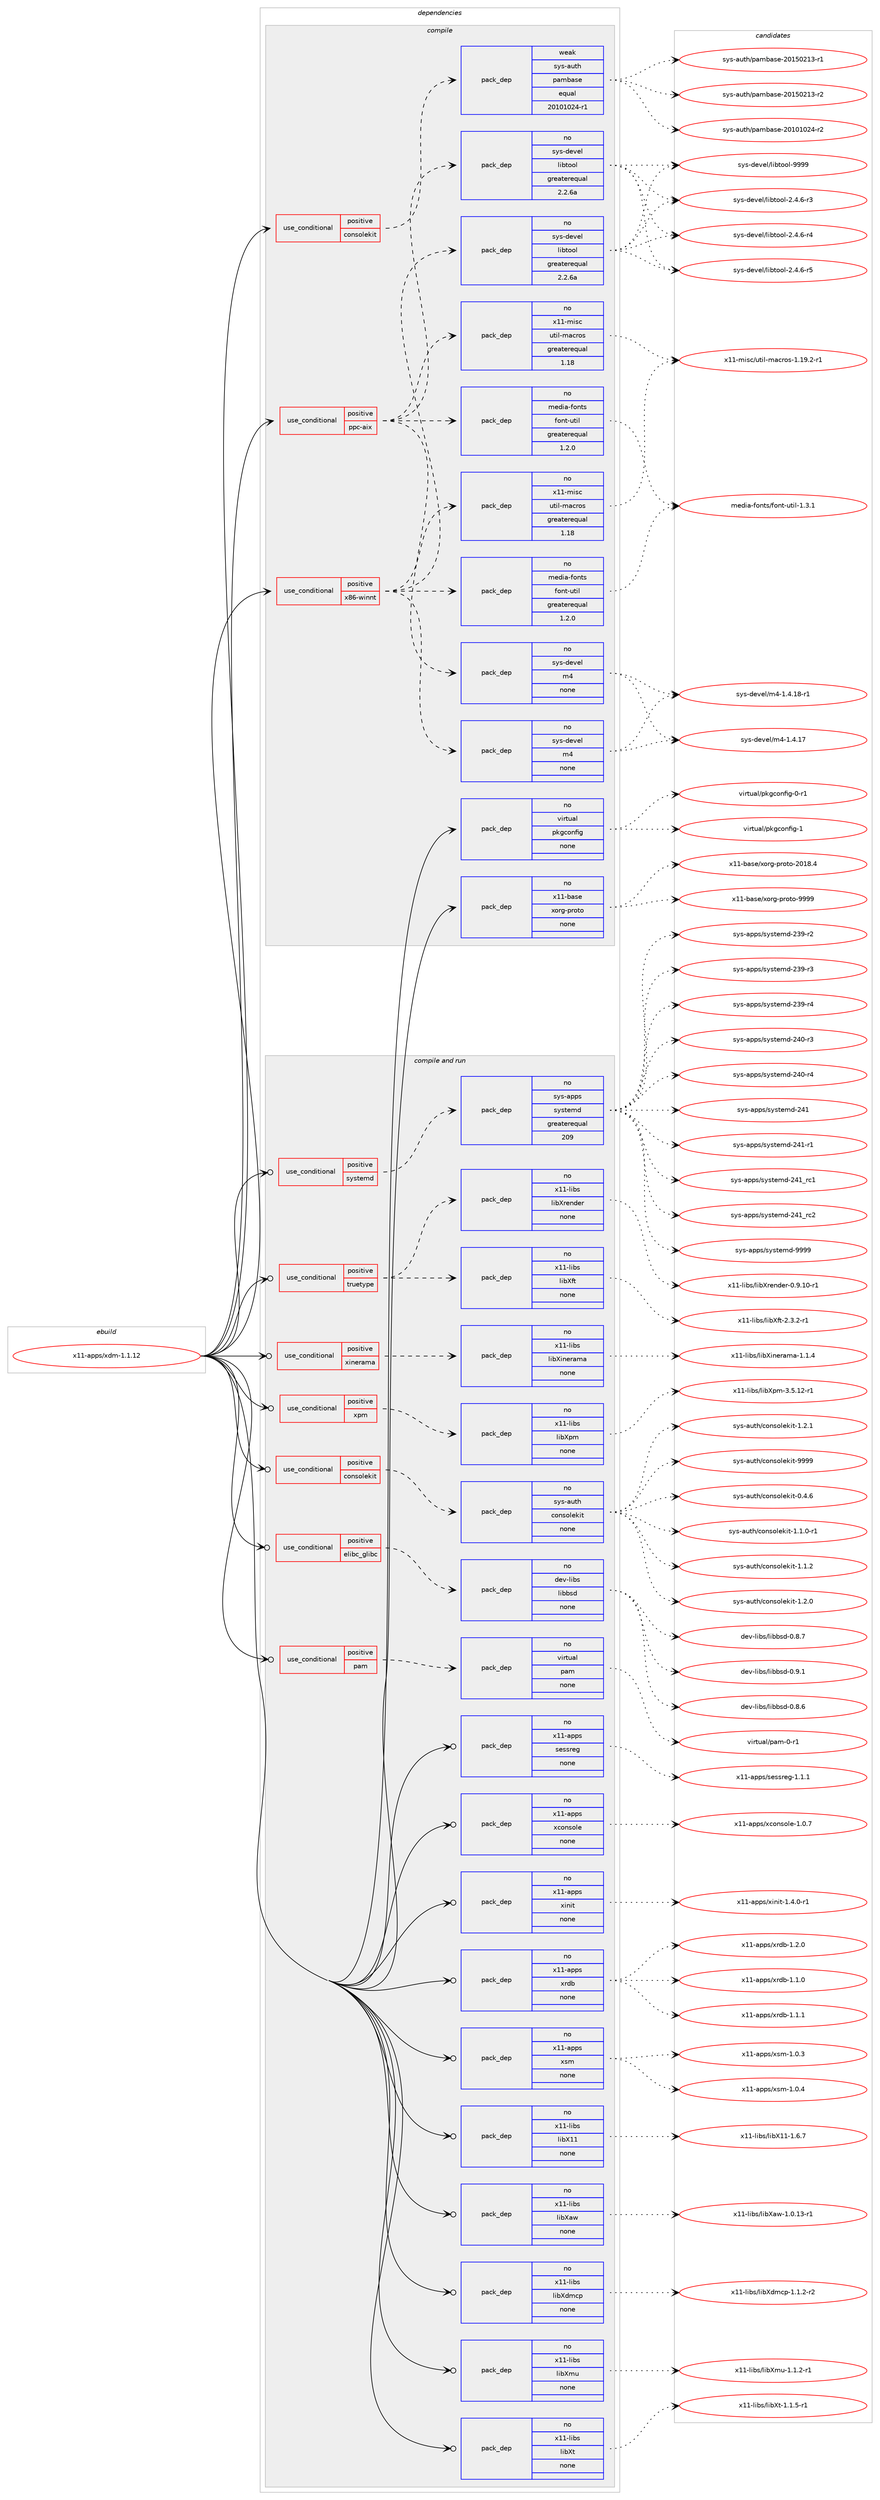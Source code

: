 digraph prolog {

# *************
# Graph options
# *************

newrank=true;
concentrate=true;
compound=true;
graph [rankdir=LR,fontname=Helvetica,fontsize=10,ranksep=1.5];#, ranksep=2.5, nodesep=0.2];
edge  [arrowhead=vee];
node  [fontname=Helvetica,fontsize=10];

# **********
# The ebuild
# **********

subgraph cluster_leftcol {
color=gray;
rank=same;
label=<<i>ebuild</i>>;
id [label="x11-apps/xdm-1.1.12", color=red, width=4, href="../x11-apps/xdm-1.1.12.svg"];
}

# ****************
# The dependencies
# ****************

subgraph cluster_midcol {
color=gray;
label=<<i>dependencies</i>>;
subgraph cluster_compile {
fillcolor="#eeeeee";
style=filled;
label=<<i>compile</i>>;
subgraph cond465350 {
dependency1754395 [label=<<TABLE BORDER="0" CELLBORDER="1" CELLSPACING="0" CELLPADDING="4"><TR><TD ROWSPAN="3" CELLPADDING="10">use_conditional</TD></TR><TR><TD>positive</TD></TR><TR><TD>consolekit</TD></TR></TABLE>>, shape=none, color=red];
subgraph pack1259666 {
dependency1754396 [label=<<TABLE BORDER="0" CELLBORDER="1" CELLSPACING="0" CELLPADDING="4" WIDTH="220"><TR><TD ROWSPAN="6" CELLPADDING="30">pack_dep</TD></TR><TR><TD WIDTH="110">weak</TD></TR><TR><TD>sys-auth</TD></TR><TR><TD>pambase</TD></TR><TR><TD>equal</TD></TR><TR><TD>20101024-r1</TD></TR></TABLE>>, shape=none, color=blue];
}
dependency1754395:e -> dependency1754396:w [weight=20,style="dashed",arrowhead="vee"];
}
id:e -> dependency1754395:w [weight=20,style="solid",arrowhead="vee"];
subgraph cond465351 {
dependency1754397 [label=<<TABLE BORDER="0" CELLBORDER="1" CELLSPACING="0" CELLPADDING="4"><TR><TD ROWSPAN="3" CELLPADDING="10">use_conditional</TD></TR><TR><TD>positive</TD></TR><TR><TD>ppc-aix</TD></TR></TABLE>>, shape=none, color=red];
subgraph pack1259667 {
dependency1754398 [label=<<TABLE BORDER="0" CELLBORDER="1" CELLSPACING="0" CELLPADDING="4" WIDTH="220"><TR><TD ROWSPAN="6" CELLPADDING="30">pack_dep</TD></TR><TR><TD WIDTH="110">no</TD></TR><TR><TD>sys-devel</TD></TR><TR><TD>libtool</TD></TR><TR><TD>greaterequal</TD></TR><TR><TD>2.2.6a</TD></TR></TABLE>>, shape=none, color=blue];
}
dependency1754397:e -> dependency1754398:w [weight=20,style="dashed",arrowhead="vee"];
subgraph pack1259668 {
dependency1754399 [label=<<TABLE BORDER="0" CELLBORDER="1" CELLSPACING="0" CELLPADDING="4" WIDTH="220"><TR><TD ROWSPAN="6" CELLPADDING="30">pack_dep</TD></TR><TR><TD WIDTH="110">no</TD></TR><TR><TD>sys-devel</TD></TR><TR><TD>m4</TD></TR><TR><TD>none</TD></TR><TR><TD></TD></TR></TABLE>>, shape=none, color=blue];
}
dependency1754397:e -> dependency1754399:w [weight=20,style="dashed",arrowhead="vee"];
subgraph pack1259669 {
dependency1754400 [label=<<TABLE BORDER="0" CELLBORDER="1" CELLSPACING="0" CELLPADDING="4" WIDTH="220"><TR><TD ROWSPAN="6" CELLPADDING="30">pack_dep</TD></TR><TR><TD WIDTH="110">no</TD></TR><TR><TD>x11-misc</TD></TR><TR><TD>util-macros</TD></TR><TR><TD>greaterequal</TD></TR><TR><TD>1.18</TD></TR></TABLE>>, shape=none, color=blue];
}
dependency1754397:e -> dependency1754400:w [weight=20,style="dashed",arrowhead="vee"];
subgraph pack1259670 {
dependency1754401 [label=<<TABLE BORDER="0" CELLBORDER="1" CELLSPACING="0" CELLPADDING="4" WIDTH="220"><TR><TD ROWSPAN="6" CELLPADDING="30">pack_dep</TD></TR><TR><TD WIDTH="110">no</TD></TR><TR><TD>media-fonts</TD></TR><TR><TD>font-util</TD></TR><TR><TD>greaterequal</TD></TR><TR><TD>1.2.0</TD></TR></TABLE>>, shape=none, color=blue];
}
dependency1754397:e -> dependency1754401:w [weight=20,style="dashed",arrowhead="vee"];
}
id:e -> dependency1754397:w [weight=20,style="solid",arrowhead="vee"];
subgraph cond465352 {
dependency1754402 [label=<<TABLE BORDER="0" CELLBORDER="1" CELLSPACING="0" CELLPADDING="4"><TR><TD ROWSPAN="3" CELLPADDING="10">use_conditional</TD></TR><TR><TD>positive</TD></TR><TR><TD>x86-winnt</TD></TR></TABLE>>, shape=none, color=red];
subgraph pack1259671 {
dependency1754403 [label=<<TABLE BORDER="0" CELLBORDER="1" CELLSPACING="0" CELLPADDING="4" WIDTH="220"><TR><TD ROWSPAN="6" CELLPADDING="30">pack_dep</TD></TR><TR><TD WIDTH="110">no</TD></TR><TR><TD>sys-devel</TD></TR><TR><TD>libtool</TD></TR><TR><TD>greaterequal</TD></TR><TR><TD>2.2.6a</TD></TR></TABLE>>, shape=none, color=blue];
}
dependency1754402:e -> dependency1754403:w [weight=20,style="dashed",arrowhead="vee"];
subgraph pack1259672 {
dependency1754404 [label=<<TABLE BORDER="0" CELLBORDER="1" CELLSPACING="0" CELLPADDING="4" WIDTH="220"><TR><TD ROWSPAN="6" CELLPADDING="30">pack_dep</TD></TR><TR><TD WIDTH="110">no</TD></TR><TR><TD>sys-devel</TD></TR><TR><TD>m4</TD></TR><TR><TD>none</TD></TR><TR><TD></TD></TR></TABLE>>, shape=none, color=blue];
}
dependency1754402:e -> dependency1754404:w [weight=20,style="dashed",arrowhead="vee"];
subgraph pack1259673 {
dependency1754405 [label=<<TABLE BORDER="0" CELLBORDER="1" CELLSPACING="0" CELLPADDING="4" WIDTH="220"><TR><TD ROWSPAN="6" CELLPADDING="30">pack_dep</TD></TR><TR><TD WIDTH="110">no</TD></TR><TR><TD>x11-misc</TD></TR><TR><TD>util-macros</TD></TR><TR><TD>greaterequal</TD></TR><TR><TD>1.18</TD></TR></TABLE>>, shape=none, color=blue];
}
dependency1754402:e -> dependency1754405:w [weight=20,style="dashed",arrowhead="vee"];
subgraph pack1259674 {
dependency1754406 [label=<<TABLE BORDER="0" CELLBORDER="1" CELLSPACING="0" CELLPADDING="4" WIDTH="220"><TR><TD ROWSPAN="6" CELLPADDING="30">pack_dep</TD></TR><TR><TD WIDTH="110">no</TD></TR><TR><TD>media-fonts</TD></TR><TR><TD>font-util</TD></TR><TR><TD>greaterequal</TD></TR><TR><TD>1.2.0</TD></TR></TABLE>>, shape=none, color=blue];
}
dependency1754402:e -> dependency1754406:w [weight=20,style="dashed",arrowhead="vee"];
}
id:e -> dependency1754402:w [weight=20,style="solid",arrowhead="vee"];
subgraph pack1259675 {
dependency1754407 [label=<<TABLE BORDER="0" CELLBORDER="1" CELLSPACING="0" CELLPADDING="4" WIDTH="220"><TR><TD ROWSPAN="6" CELLPADDING="30">pack_dep</TD></TR><TR><TD WIDTH="110">no</TD></TR><TR><TD>virtual</TD></TR><TR><TD>pkgconfig</TD></TR><TR><TD>none</TD></TR><TR><TD></TD></TR></TABLE>>, shape=none, color=blue];
}
id:e -> dependency1754407:w [weight=20,style="solid",arrowhead="vee"];
subgraph pack1259676 {
dependency1754408 [label=<<TABLE BORDER="0" CELLBORDER="1" CELLSPACING="0" CELLPADDING="4" WIDTH="220"><TR><TD ROWSPAN="6" CELLPADDING="30">pack_dep</TD></TR><TR><TD WIDTH="110">no</TD></TR><TR><TD>x11-base</TD></TR><TR><TD>xorg-proto</TD></TR><TR><TD>none</TD></TR><TR><TD></TD></TR></TABLE>>, shape=none, color=blue];
}
id:e -> dependency1754408:w [weight=20,style="solid",arrowhead="vee"];
}
subgraph cluster_compileandrun {
fillcolor="#eeeeee";
style=filled;
label=<<i>compile and run</i>>;
subgraph cond465353 {
dependency1754409 [label=<<TABLE BORDER="0" CELLBORDER="1" CELLSPACING="0" CELLPADDING="4"><TR><TD ROWSPAN="3" CELLPADDING="10">use_conditional</TD></TR><TR><TD>positive</TD></TR><TR><TD>consolekit</TD></TR></TABLE>>, shape=none, color=red];
subgraph pack1259677 {
dependency1754410 [label=<<TABLE BORDER="0" CELLBORDER="1" CELLSPACING="0" CELLPADDING="4" WIDTH="220"><TR><TD ROWSPAN="6" CELLPADDING="30">pack_dep</TD></TR><TR><TD WIDTH="110">no</TD></TR><TR><TD>sys-auth</TD></TR><TR><TD>consolekit</TD></TR><TR><TD>none</TD></TR><TR><TD></TD></TR></TABLE>>, shape=none, color=blue];
}
dependency1754409:e -> dependency1754410:w [weight=20,style="dashed",arrowhead="vee"];
}
id:e -> dependency1754409:w [weight=20,style="solid",arrowhead="odotvee"];
subgraph cond465354 {
dependency1754411 [label=<<TABLE BORDER="0" CELLBORDER="1" CELLSPACING="0" CELLPADDING="4"><TR><TD ROWSPAN="3" CELLPADDING="10">use_conditional</TD></TR><TR><TD>positive</TD></TR><TR><TD>elibc_glibc</TD></TR></TABLE>>, shape=none, color=red];
subgraph pack1259678 {
dependency1754412 [label=<<TABLE BORDER="0" CELLBORDER="1" CELLSPACING="0" CELLPADDING="4" WIDTH="220"><TR><TD ROWSPAN="6" CELLPADDING="30">pack_dep</TD></TR><TR><TD WIDTH="110">no</TD></TR><TR><TD>dev-libs</TD></TR><TR><TD>libbsd</TD></TR><TR><TD>none</TD></TR><TR><TD></TD></TR></TABLE>>, shape=none, color=blue];
}
dependency1754411:e -> dependency1754412:w [weight=20,style="dashed",arrowhead="vee"];
}
id:e -> dependency1754411:w [weight=20,style="solid",arrowhead="odotvee"];
subgraph cond465355 {
dependency1754413 [label=<<TABLE BORDER="0" CELLBORDER="1" CELLSPACING="0" CELLPADDING="4"><TR><TD ROWSPAN="3" CELLPADDING="10">use_conditional</TD></TR><TR><TD>positive</TD></TR><TR><TD>pam</TD></TR></TABLE>>, shape=none, color=red];
subgraph pack1259679 {
dependency1754414 [label=<<TABLE BORDER="0" CELLBORDER="1" CELLSPACING="0" CELLPADDING="4" WIDTH="220"><TR><TD ROWSPAN="6" CELLPADDING="30">pack_dep</TD></TR><TR><TD WIDTH="110">no</TD></TR><TR><TD>virtual</TD></TR><TR><TD>pam</TD></TR><TR><TD>none</TD></TR><TR><TD></TD></TR></TABLE>>, shape=none, color=blue];
}
dependency1754413:e -> dependency1754414:w [weight=20,style="dashed",arrowhead="vee"];
}
id:e -> dependency1754413:w [weight=20,style="solid",arrowhead="odotvee"];
subgraph cond465356 {
dependency1754415 [label=<<TABLE BORDER="0" CELLBORDER="1" CELLSPACING="0" CELLPADDING="4"><TR><TD ROWSPAN="3" CELLPADDING="10">use_conditional</TD></TR><TR><TD>positive</TD></TR><TR><TD>systemd</TD></TR></TABLE>>, shape=none, color=red];
subgraph pack1259680 {
dependency1754416 [label=<<TABLE BORDER="0" CELLBORDER="1" CELLSPACING="0" CELLPADDING="4" WIDTH="220"><TR><TD ROWSPAN="6" CELLPADDING="30">pack_dep</TD></TR><TR><TD WIDTH="110">no</TD></TR><TR><TD>sys-apps</TD></TR><TR><TD>systemd</TD></TR><TR><TD>greaterequal</TD></TR><TR><TD>209</TD></TR></TABLE>>, shape=none, color=blue];
}
dependency1754415:e -> dependency1754416:w [weight=20,style="dashed",arrowhead="vee"];
}
id:e -> dependency1754415:w [weight=20,style="solid",arrowhead="odotvee"];
subgraph cond465357 {
dependency1754417 [label=<<TABLE BORDER="0" CELLBORDER="1" CELLSPACING="0" CELLPADDING="4"><TR><TD ROWSPAN="3" CELLPADDING="10">use_conditional</TD></TR><TR><TD>positive</TD></TR><TR><TD>truetype</TD></TR></TABLE>>, shape=none, color=red];
subgraph pack1259681 {
dependency1754418 [label=<<TABLE BORDER="0" CELLBORDER="1" CELLSPACING="0" CELLPADDING="4" WIDTH="220"><TR><TD ROWSPAN="6" CELLPADDING="30">pack_dep</TD></TR><TR><TD WIDTH="110">no</TD></TR><TR><TD>x11-libs</TD></TR><TR><TD>libXrender</TD></TR><TR><TD>none</TD></TR><TR><TD></TD></TR></TABLE>>, shape=none, color=blue];
}
dependency1754417:e -> dependency1754418:w [weight=20,style="dashed",arrowhead="vee"];
subgraph pack1259682 {
dependency1754419 [label=<<TABLE BORDER="0" CELLBORDER="1" CELLSPACING="0" CELLPADDING="4" WIDTH="220"><TR><TD ROWSPAN="6" CELLPADDING="30">pack_dep</TD></TR><TR><TD WIDTH="110">no</TD></TR><TR><TD>x11-libs</TD></TR><TR><TD>libXft</TD></TR><TR><TD>none</TD></TR><TR><TD></TD></TR></TABLE>>, shape=none, color=blue];
}
dependency1754417:e -> dependency1754419:w [weight=20,style="dashed",arrowhead="vee"];
}
id:e -> dependency1754417:w [weight=20,style="solid",arrowhead="odotvee"];
subgraph cond465358 {
dependency1754420 [label=<<TABLE BORDER="0" CELLBORDER="1" CELLSPACING="0" CELLPADDING="4"><TR><TD ROWSPAN="3" CELLPADDING="10">use_conditional</TD></TR><TR><TD>positive</TD></TR><TR><TD>xinerama</TD></TR></TABLE>>, shape=none, color=red];
subgraph pack1259683 {
dependency1754421 [label=<<TABLE BORDER="0" CELLBORDER="1" CELLSPACING="0" CELLPADDING="4" WIDTH="220"><TR><TD ROWSPAN="6" CELLPADDING="30">pack_dep</TD></TR><TR><TD WIDTH="110">no</TD></TR><TR><TD>x11-libs</TD></TR><TR><TD>libXinerama</TD></TR><TR><TD>none</TD></TR><TR><TD></TD></TR></TABLE>>, shape=none, color=blue];
}
dependency1754420:e -> dependency1754421:w [weight=20,style="dashed",arrowhead="vee"];
}
id:e -> dependency1754420:w [weight=20,style="solid",arrowhead="odotvee"];
subgraph cond465359 {
dependency1754422 [label=<<TABLE BORDER="0" CELLBORDER="1" CELLSPACING="0" CELLPADDING="4"><TR><TD ROWSPAN="3" CELLPADDING="10">use_conditional</TD></TR><TR><TD>positive</TD></TR><TR><TD>xpm</TD></TR></TABLE>>, shape=none, color=red];
subgraph pack1259684 {
dependency1754423 [label=<<TABLE BORDER="0" CELLBORDER="1" CELLSPACING="0" CELLPADDING="4" WIDTH="220"><TR><TD ROWSPAN="6" CELLPADDING="30">pack_dep</TD></TR><TR><TD WIDTH="110">no</TD></TR><TR><TD>x11-libs</TD></TR><TR><TD>libXpm</TD></TR><TR><TD>none</TD></TR><TR><TD></TD></TR></TABLE>>, shape=none, color=blue];
}
dependency1754422:e -> dependency1754423:w [weight=20,style="dashed",arrowhead="vee"];
}
id:e -> dependency1754422:w [weight=20,style="solid",arrowhead="odotvee"];
subgraph pack1259685 {
dependency1754424 [label=<<TABLE BORDER="0" CELLBORDER="1" CELLSPACING="0" CELLPADDING="4" WIDTH="220"><TR><TD ROWSPAN="6" CELLPADDING="30">pack_dep</TD></TR><TR><TD WIDTH="110">no</TD></TR><TR><TD>x11-apps</TD></TR><TR><TD>sessreg</TD></TR><TR><TD>none</TD></TR><TR><TD></TD></TR></TABLE>>, shape=none, color=blue];
}
id:e -> dependency1754424:w [weight=20,style="solid",arrowhead="odotvee"];
subgraph pack1259686 {
dependency1754425 [label=<<TABLE BORDER="0" CELLBORDER="1" CELLSPACING="0" CELLPADDING="4" WIDTH="220"><TR><TD ROWSPAN="6" CELLPADDING="30">pack_dep</TD></TR><TR><TD WIDTH="110">no</TD></TR><TR><TD>x11-apps</TD></TR><TR><TD>xconsole</TD></TR><TR><TD>none</TD></TR><TR><TD></TD></TR></TABLE>>, shape=none, color=blue];
}
id:e -> dependency1754425:w [weight=20,style="solid",arrowhead="odotvee"];
subgraph pack1259687 {
dependency1754426 [label=<<TABLE BORDER="0" CELLBORDER="1" CELLSPACING="0" CELLPADDING="4" WIDTH="220"><TR><TD ROWSPAN="6" CELLPADDING="30">pack_dep</TD></TR><TR><TD WIDTH="110">no</TD></TR><TR><TD>x11-apps</TD></TR><TR><TD>xinit</TD></TR><TR><TD>none</TD></TR><TR><TD></TD></TR></TABLE>>, shape=none, color=blue];
}
id:e -> dependency1754426:w [weight=20,style="solid",arrowhead="odotvee"];
subgraph pack1259688 {
dependency1754427 [label=<<TABLE BORDER="0" CELLBORDER="1" CELLSPACING="0" CELLPADDING="4" WIDTH="220"><TR><TD ROWSPAN="6" CELLPADDING="30">pack_dep</TD></TR><TR><TD WIDTH="110">no</TD></TR><TR><TD>x11-apps</TD></TR><TR><TD>xrdb</TD></TR><TR><TD>none</TD></TR><TR><TD></TD></TR></TABLE>>, shape=none, color=blue];
}
id:e -> dependency1754427:w [weight=20,style="solid",arrowhead="odotvee"];
subgraph pack1259689 {
dependency1754428 [label=<<TABLE BORDER="0" CELLBORDER="1" CELLSPACING="0" CELLPADDING="4" WIDTH="220"><TR><TD ROWSPAN="6" CELLPADDING="30">pack_dep</TD></TR><TR><TD WIDTH="110">no</TD></TR><TR><TD>x11-apps</TD></TR><TR><TD>xsm</TD></TR><TR><TD>none</TD></TR><TR><TD></TD></TR></TABLE>>, shape=none, color=blue];
}
id:e -> dependency1754428:w [weight=20,style="solid",arrowhead="odotvee"];
subgraph pack1259690 {
dependency1754429 [label=<<TABLE BORDER="0" CELLBORDER="1" CELLSPACING="0" CELLPADDING="4" WIDTH="220"><TR><TD ROWSPAN="6" CELLPADDING="30">pack_dep</TD></TR><TR><TD WIDTH="110">no</TD></TR><TR><TD>x11-libs</TD></TR><TR><TD>libX11</TD></TR><TR><TD>none</TD></TR><TR><TD></TD></TR></TABLE>>, shape=none, color=blue];
}
id:e -> dependency1754429:w [weight=20,style="solid",arrowhead="odotvee"];
subgraph pack1259691 {
dependency1754430 [label=<<TABLE BORDER="0" CELLBORDER="1" CELLSPACING="0" CELLPADDING="4" WIDTH="220"><TR><TD ROWSPAN="6" CELLPADDING="30">pack_dep</TD></TR><TR><TD WIDTH="110">no</TD></TR><TR><TD>x11-libs</TD></TR><TR><TD>libXaw</TD></TR><TR><TD>none</TD></TR><TR><TD></TD></TR></TABLE>>, shape=none, color=blue];
}
id:e -> dependency1754430:w [weight=20,style="solid",arrowhead="odotvee"];
subgraph pack1259692 {
dependency1754431 [label=<<TABLE BORDER="0" CELLBORDER="1" CELLSPACING="0" CELLPADDING="4" WIDTH="220"><TR><TD ROWSPAN="6" CELLPADDING="30">pack_dep</TD></TR><TR><TD WIDTH="110">no</TD></TR><TR><TD>x11-libs</TD></TR><TR><TD>libXdmcp</TD></TR><TR><TD>none</TD></TR><TR><TD></TD></TR></TABLE>>, shape=none, color=blue];
}
id:e -> dependency1754431:w [weight=20,style="solid",arrowhead="odotvee"];
subgraph pack1259693 {
dependency1754432 [label=<<TABLE BORDER="0" CELLBORDER="1" CELLSPACING="0" CELLPADDING="4" WIDTH="220"><TR><TD ROWSPAN="6" CELLPADDING="30">pack_dep</TD></TR><TR><TD WIDTH="110">no</TD></TR><TR><TD>x11-libs</TD></TR><TR><TD>libXmu</TD></TR><TR><TD>none</TD></TR><TR><TD></TD></TR></TABLE>>, shape=none, color=blue];
}
id:e -> dependency1754432:w [weight=20,style="solid",arrowhead="odotvee"];
subgraph pack1259694 {
dependency1754433 [label=<<TABLE BORDER="0" CELLBORDER="1" CELLSPACING="0" CELLPADDING="4" WIDTH="220"><TR><TD ROWSPAN="6" CELLPADDING="30">pack_dep</TD></TR><TR><TD WIDTH="110">no</TD></TR><TR><TD>x11-libs</TD></TR><TR><TD>libXt</TD></TR><TR><TD>none</TD></TR><TR><TD></TD></TR></TABLE>>, shape=none, color=blue];
}
id:e -> dependency1754433:w [weight=20,style="solid",arrowhead="odotvee"];
}
subgraph cluster_run {
fillcolor="#eeeeee";
style=filled;
label=<<i>run</i>>;
}
}

# **************
# The candidates
# **************

subgraph cluster_choices {
rank=same;
color=gray;
label=<<i>candidates</i>>;

subgraph choice1259666 {
color=black;
nodesep=1;
choice1151211154597117116104471129710998971151014550484948494850524511450 [label="sys-auth/pambase-20101024-r2", color=red, width=4,href="../sys-auth/pambase-20101024-r2.svg"];
choice1151211154597117116104471129710998971151014550484953485049514511449 [label="sys-auth/pambase-20150213-r1", color=red, width=4,href="../sys-auth/pambase-20150213-r1.svg"];
choice1151211154597117116104471129710998971151014550484953485049514511450 [label="sys-auth/pambase-20150213-r2", color=red, width=4,href="../sys-auth/pambase-20150213-r2.svg"];
dependency1754396:e -> choice1151211154597117116104471129710998971151014550484948494850524511450:w [style=dotted,weight="100"];
dependency1754396:e -> choice1151211154597117116104471129710998971151014550484953485049514511449:w [style=dotted,weight="100"];
dependency1754396:e -> choice1151211154597117116104471129710998971151014550484953485049514511450:w [style=dotted,weight="100"];
}
subgraph choice1259667 {
color=black;
nodesep=1;
choice1151211154510010111810110847108105981161111111084550465246544511451 [label="sys-devel/libtool-2.4.6-r3", color=red, width=4,href="../sys-devel/libtool-2.4.6-r3.svg"];
choice1151211154510010111810110847108105981161111111084550465246544511452 [label="sys-devel/libtool-2.4.6-r4", color=red, width=4,href="../sys-devel/libtool-2.4.6-r4.svg"];
choice1151211154510010111810110847108105981161111111084550465246544511453 [label="sys-devel/libtool-2.4.6-r5", color=red, width=4,href="../sys-devel/libtool-2.4.6-r5.svg"];
choice1151211154510010111810110847108105981161111111084557575757 [label="sys-devel/libtool-9999", color=red, width=4,href="../sys-devel/libtool-9999.svg"];
dependency1754398:e -> choice1151211154510010111810110847108105981161111111084550465246544511451:w [style=dotted,weight="100"];
dependency1754398:e -> choice1151211154510010111810110847108105981161111111084550465246544511452:w [style=dotted,weight="100"];
dependency1754398:e -> choice1151211154510010111810110847108105981161111111084550465246544511453:w [style=dotted,weight="100"];
dependency1754398:e -> choice1151211154510010111810110847108105981161111111084557575757:w [style=dotted,weight="100"];
}
subgraph choice1259668 {
color=black;
nodesep=1;
choice11512111545100101118101108471095245494652464955 [label="sys-devel/m4-1.4.17", color=red, width=4,href="../sys-devel/m4-1.4.17.svg"];
choice115121115451001011181011084710952454946524649564511449 [label="sys-devel/m4-1.4.18-r1", color=red, width=4,href="../sys-devel/m4-1.4.18-r1.svg"];
dependency1754399:e -> choice11512111545100101118101108471095245494652464955:w [style=dotted,weight="100"];
dependency1754399:e -> choice115121115451001011181011084710952454946524649564511449:w [style=dotted,weight="100"];
}
subgraph choice1259669 {
color=black;
nodesep=1;
choice1204949451091051159947117116105108451099799114111115454946495746504511449 [label="x11-misc/util-macros-1.19.2-r1", color=red, width=4,href="../x11-misc/util-macros-1.19.2-r1.svg"];
dependency1754400:e -> choice1204949451091051159947117116105108451099799114111115454946495746504511449:w [style=dotted,weight="100"];
}
subgraph choice1259670 {
color=black;
nodesep=1;
choice10910110010597451021111101161154710211111011645117116105108454946514649 [label="media-fonts/font-util-1.3.1", color=red, width=4,href="../media-fonts/font-util-1.3.1.svg"];
dependency1754401:e -> choice10910110010597451021111101161154710211111011645117116105108454946514649:w [style=dotted,weight="100"];
}
subgraph choice1259671 {
color=black;
nodesep=1;
choice1151211154510010111810110847108105981161111111084550465246544511451 [label="sys-devel/libtool-2.4.6-r3", color=red, width=4,href="../sys-devel/libtool-2.4.6-r3.svg"];
choice1151211154510010111810110847108105981161111111084550465246544511452 [label="sys-devel/libtool-2.4.6-r4", color=red, width=4,href="../sys-devel/libtool-2.4.6-r4.svg"];
choice1151211154510010111810110847108105981161111111084550465246544511453 [label="sys-devel/libtool-2.4.6-r5", color=red, width=4,href="../sys-devel/libtool-2.4.6-r5.svg"];
choice1151211154510010111810110847108105981161111111084557575757 [label="sys-devel/libtool-9999", color=red, width=4,href="../sys-devel/libtool-9999.svg"];
dependency1754403:e -> choice1151211154510010111810110847108105981161111111084550465246544511451:w [style=dotted,weight="100"];
dependency1754403:e -> choice1151211154510010111810110847108105981161111111084550465246544511452:w [style=dotted,weight="100"];
dependency1754403:e -> choice1151211154510010111810110847108105981161111111084550465246544511453:w [style=dotted,weight="100"];
dependency1754403:e -> choice1151211154510010111810110847108105981161111111084557575757:w [style=dotted,weight="100"];
}
subgraph choice1259672 {
color=black;
nodesep=1;
choice11512111545100101118101108471095245494652464955 [label="sys-devel/m4-1.4.17", color=red, width=4,href="../sys-devel/m4-1.4.17.svg"];
choice115121115451001011181011084710952454946524649564511449 [label="sys-devel/m4-1.4.18-r1", color=red, width=4,href="../sys-devel/m4-1.4.18-r1.svg"];
dependency1754404:e -> choice11512111545100101118101108471095245494652464955:w [style=dotted,weight="100"];
dependency1754404:e -> choice115121115451001011181011084710952454946524649564511449:w [style=dotted,weight="100"];
}
subgraph choice1259673 {
color=black;
nodesep=1;
choice1204949451091051159947117116105108451099799114111115454946495746504511449 [label="x11-misc/util-macros-1.19.2-r1", color=red, width=4,href="../x11-misc/util-macros-1.19.2-r1.svg"];
dependency1754405:e -> choice1204949451091051159947117116105108451099799114111115454946495746504511449:w [style=dotted,weight="100"];
}
subgraph choice1259674 {
color=black;
nodesep=1;
choice10910110010597451021111101161154710211111011645117116105108454946514649 [label="media-fonts/font-util-1.3.1", color=red, width=4,href="../media-fonts/font-util-1.3.1.svg"];
dependency1754406:e -> choice10910110010597451021111101161154710211111011645117116105108454946514649:w [style=dotted,weight="100"];
}
subgraph choice1259675 {
color=black;
nodesep=1;
choice11810511411611797108471121071039911111010210510345484511449 [label="virtual/pkgconfig-0-r1", color=red, width=4,href="../virtual/pkgconfig-0-r1.svg"];
choice1181051141161179710847112107103991111101021051034549 [label="virtual/pkgconfig-1", color=red, width=4,href="../virtual/pkgconfig-1.svg"];
dependency1754407:e -> choice11810511411611797108471121071039911111010210510345484511449:w [style=dotted,weight="100"];
dependency1754407:e -> choice1181051141161179710847112107103991111101021051034549:w [style=dotted,weight="100"];
}
subgraph choice1259676 {
color=black;
nodesep=1;
choice1204949459897115101471201111141034511211411111611145504849564652 [label="x11-base/xorg-proto-2018.4", color=red, width=4,href="../x11-base/xorg-proto-2018.4.svg"];
choice120494945989711510147120111114103451121141111161114557575757 [label="x11-base/xorg-proto-9999", color=red, width=4,href="../x11-base/xorg-proto-9999.svg"];
dependency1754408:e -> choice1204949459897115101471201111141034511211411111611145504849564652:w [style=dotted,weight="100"];
dependency1754408:e -> choice120494945989711510147120111114103451121141111161114557575757:w [style=dotted,weight="100"];
}
subgraph choice1259677 {
color=black;
nodesep=1;
choice11512111545971171161044799111110115111108101107105116454846524654 [label="sys-auth/consolekit-0.4.6", color=red, width=4,href="../sys-auth/consolekit-0.4.6.svg"];
choice115121115459711711610447991111101151111081011071051164549464946484511449 [label="sys-auth/consolekit-1.1.0-r1", color=red, width=4,href="../sys-auth/consolekit-1.1.0-r1.svg"];
choice11512111545971171161044799111110115111108101107105116454946494650 [label="sys-auth/consolekit-1.1.2", color=red, width=4,href="../sys-auth/consolekit-1.1.2.svg"];
choice11512111545971171161044799111110115111108101107105116454946504648 [label="sys-auth/consolekit-1.2.0", color=red, width=4,href="../sys-auth/consolekit-1.2.0.svg"];
choice11512111545971171161044799111110115111108101107105116454946504649 [label="sys-auth/consolekit-1.2.1", color=red, width=4,href="../sys-auth/consolekit-1.2.1.svg"];
choice115121115459711711610447991111101151111081011071051164557575757 [label="sys-auth/consolekit-9999", color=red, width=4,href="../sys-auth/consolekit-9999.svg"];
dependency1754410:e -> choice11512111545971171161044799111110115111108101107105116454846524654:w [style=dotted,weight="100"];
dependency1754410:e -> choice115121115459711711610447991111101151111081011071051164549464946484511449:w [style=dotted,weight="100"];
dependency1754410:e -> choice11512111545971171161044799111110115111108101107105116454946494650:w [style=dotted,weight="100"];
dependency1754410:e -> choice11512111545971171161044799111110115111108101107105116454946504648:w [style=dotted,weight="100"];
dependency1754410:e -> choice11512111545971171161044799111110115111108101107105116454946504649:w [style=dotted,weight="100"];
dependency1754410:e -> choice115121115459711711610447991111101151111081011071051164557575757:w [style=dotted,weight="100"];
}
subgraph choice1259678 {
color=black;
nodesep=1;
choice1001011184510810598115471081059898115100454846564654 [label="dev-libs/libbsd-0.8.6", color=red, width=4,href="../dev-libs/libbsd-0.8.6.svg"];
choice1001011184510810598115471081059898115100454846564655 [label="dev-libs/libbsd-0.8.7", color=red, width=4,href="../dev-libs/libbsd-0.8.7.svg"];
choice1001011184510810598115471081059898115100454846574649 [label="dev-libs/libbsd-0.9.1", color=red, width=4,href="../dev-libs/libbsd-0.9.1.svg"];
dependency1754412:e -> choice1001011184510810598115471081059898115100454846564654:w [style=dotted,weight="100"];
dependency1754412:e -> choice1001011184510810598115471081059898115100454846564655:w [style=dotted,weight="100"];
dependency1754412:e -> choice1001011184510810598115471081059898115100454846574649:w [style=dotted,weight="100"];
}
subgraph choice1259679 {
color=black;
nodesep=1;
choice11810511411611797108471129710945484511449 [label="virtual/pam-0-r1", color=red, width=4,href="../virtual/pam-0-r1.svg"];
dependency1754414:e -> choice11810511411611797108471129710945484511449:w [style=dotted,weight="100"];
}
subgraph choice1259680 {
color=black;
nodesep=1;
choice115121115459711211211547115121115116101109100455051574511450 [label="sys-apps/systemd-239-r2", color=red, width=4,href="../sys-apps/systemd-239-r2.svg"];
choice115121115459711211211547115121115116101109100455051574511451 [label="sys-apps/systemd-239-r3", color=red, width=4,href="../sys-apps/systemd-239-r3.svg"];
choice115121115459711211211547115121115116101109100455051574511452 [label="sys-apps/systemd-239-r4", color=red, width=4,href="../sys-apps/systemd-239-r4.svg"];
choice115121115459711211211547115121115116101109100455052484511451 [label="sys-apps/systemd-240-r3", color=red, width=4,href="../sys-apps/systemd-240-r3.svg"];
choice115121115459711211211547115121115116101109100455052484511452 [label="sys-apps/systemd-240-r4", color=red, width=4,href="../sys-apps/systemd-240-r4.svg"];
choice11512111545971121121154711512111511610110910045505249 [label="sys-apps/systemd-241", color=red, width=4,href="../sys-apps/systemd-241.svg"];
choice115121115459711211211547115121115116101109100455052494511449 [label="sys-apps/systemd-241-r1", color=red, width=4,href="../sys-apps/systemd-241-r1.svg"];
choice11512111545971121121154711512111511610110910045505249951149949 [label="sys-apps/systemd-241_rc1", color=red, width=4,href="../sys-apps/systemd-241_rc1.svg"];
choice11512111545971121121154711512111511610110910045505249951149950 [label="sys-apps/systemd-241_rc2", color=red, width=4,href="../sys-apps/systemd-241_rc2.svg"];
choice1151211154597112112115471151211151161011091004557575757 [label="sys-apps/systemd-9999", color=red, width=4,href="../sys-apps/systemd-9999.svg"];
dependency1754416:e -> choice115121115459711211211547115121115116101109100455051574511450:w [style=dotted,weight="100"];
dependency1754416:e -> choice115121115459711211211547115121115116101109100455051574511451:w [style=dotted,weight="100"];
dependency1754416:e -> choice115121115459711211211547115121115116101109100455051574511452:w [style=dotted,weight="100"];
dependency1754416:e -> choice115121115459711211211547115121115116101109100455052484511451:w [style=dotted,weight="100"];
dependency1754416:e -> choice115121115459711211211547115121115116101109100455052484511452:w [style=dotted,weight="100"];
dependency1754416:e -> choice11512111545971121121154711512111511610110910045505249:w [style=dotted,weight="100"];
dependency1754416:e -> choice115121115459711211211547115121115116101109100455052494511449:w [style=dotted,weight="100"];
dependency1754416:e -> choice11512111545971121121154711512111511610110910045505249951149949:w [style=dotted,weight="100"];
dependency1754416:e -> choice11512111545971121121154711512111511610110910045505249951149950:w [style=dotted,weight="100"];
dependency1754416:e -> choice1151211154597112112115471151211151161011091004557575757:w [style=dotted,weight="100"];
}
subgraph choice1259681 {
color=black;
nodesep=1;
choice12049494510810598115471081059888114101110100101114454846574649484511449 [label="x11-libs/libXrender-0.9.10-r1", color=red, width=4,href="../x11-libs/libXrender-0.9.10-r1.svg"];
dependency1754418:e -> choice12049494510810598115471081059888114101110100101114454846574649484511449:w [style=dotted,weight="100"];
}
subgraph choice1259682 {
color=black;
nodesep=1;
choice120494945108105981154710810598881021164550465146504511449 [label="x11-libs/libXft-2.3.2-r1", color=red, width=4,href="../x11-libs/libXft-2.3.2-r1.svg"];
dependency1754419:e -> choice120494945108105981154710810598881021164550465146504511449:w [style=dotted,weight="100"];
}
subgraph choice1259683 {
color=black;
nodesep=1;
choice120494945108105981154710810598881051101011149710997454946494652 [label="x11-libs/libXinerama-1.1.4", color=red, width=4,href="../x11-libs/libXinerama-1.1.4.svg"];
dependency1754421:e -> choice120494945108105981154710810598881051101011149710997454946494652:w [style=dotted,weight="100"];
}
subgraph choice1259684 {
color=black;
nodesep=1;
choice12049494510810598115471081059888112109455146534649504511449 [label="x11-libs/libXpm-3.5.12-r1", color=red, width=4,href="../x11-libs/libXpm-3.5.12-r1.svg"];
dependency1754423:e -> choice12049494510810598115471081059888112109455146534649504511449:w [style=dotted,weight="100"];
}
subgraph choice1259685 {
color=black;
nodesep=1;
choice1204949459711211211547115101115115114101103454946494649 [label="x11-apps/sessreg-1.1.1", color=red, width=4,href="../x11-apps/sessreg-1.1.1.svg"];
dependency1754424:e -> choice1204949459711211211547115101115115114101103454946494649:w [style=dotted,weight="100"];
}
subgraph choice1259686 {
color=black;
nodesep=1;
choice120494945971121121154712099111110115111108101454946484655 [label="x11-apps/xconsole-1.0.7", color=red, width=4,href="../x11-apps/xconsole-1.0.7.svg"];
dependency1754425:e -> choice120494945971121121154712099111110115111108101454946484655:w [style=dotted,weight="100"];
}
subgraph choice1259687 {
color=black;
nodesep=1;
choice12049494597112112115471201051101051164549465246484511449 [label="x11-apps/xinit-1.4.0-r1", color=red, width=4,href="../x11-apps/xinit-1.4.0-r1.svg"];
dependency1754426:e -> choice12049494597112112115471201051101051164549465246484511449:w [style=dotted,weight="100"];
}
subgraph choice1259688 {
color=black;
nodesep=1;
choice120494945971121121154712011410098454946494648 [label="x11-apps/xrdb-1.1.0", color=red, width=4,href="../x11-apps/xrdb-1.1.0.svg"];
choice120494945971121121154712011410098454946494649 [label="x11-apps/xrdb-1.1.1", color=red, width=4,href="../x11-apps/xrdb-1.1.1.svg"];
choice120494945971121121154712011410098454946504648 [label="x11-apps/xrdb-1.2.0", color=red, width=4,href="../x11-apps/xrdb-1.2.0.svg"];
dependency1754427:e -> choice120494945971121121154712011410098454946494648:w [style=dotted,weight="100"];
dependency1754427:e -> choice120494945971121121154712011410098454946494649:w [style=dotted,weight="100"];
dependency1754427:e -> choice120494945971121121154712011410098454946504648:w [style=dotted,weight="100"];
}
subgraph choice1259689 {
color=black;
nodesep=1;
choice1204949459711211211547120115109454946484651 [label="x11-apps/xsm-1.0.3", color=red, width=4,href="../x11-apps/xsm-1.0.3.svg"];
choice1204949459711211211547120115109454946484652 [label="x11-apps/xsm-1.0.4", color=red, width=4,href="../x11-apps/xsm-1.0.4.svg"];
dependency1754428:e -> choice1204949459711211211547120115109454946484651:w [style=dotted,weight="100"];
dependency1754428:e -> choice1204949459711211211547120115109454946484652:w [style=dotted,weight="100"];
}
subgraph choice1259690 {
color=black;
nodesep=1;
choice120494945108105981154710810598884949454946544655 [label="x11-libs/libX11-1.6.7", color=red, width=4,href="../x11-libs/libX11-1.6.7.svg"];
dependency1754429:e -> choice120494945108105981154710810598884949454946544655:w [style=dotted,weight="100"];
}
subgraph choice1259691 {
color=black;
nodesep=1;
choice1204949451081059811547108105988897119454946484649514511449 [label="x11-libs/libXaw-1.0.13-r1", color=red, width=4,href="../x11-libs/libXaw-1.0.13-r1.svg"];
dependency1754430:e -> choice1204949451081059811547108105988897119454946484649514511449:w [style=dotted,weight="100"];
}
subgraph choice1259692 {
color=black;
nodesep=1;
choice12049494510810598115471081059888100109991124549464946504511450 [label="x11-libs/libXdmcp-1.1.2-r2", color=red, width=4,href="../x11-libs/libXdmcp-1.1.2-r2.svg"];
dependency1754431:e -> choice12049494510810598115471081059888100109991124549464946504511450:w [style=dotted,weight="100"];
}
subgraph choice1259693 {
color=black;
nodesep=1;
choice120494945108105981154710810598881091174549464946504511449 [label="x11-libs/libXmu-1.1.2-r1", color=red, width=4,href="../x11-libs/libXmu-1.1.2-r1.svg"];
dependency1754432:e -> choice120494945108105981154710810598881091174549464946504511449:w [style=dotted,weight="100"];
}
subgraph choice1259694 {
color=black;
nodesep=1;
choice120494945108105981154710810598881164549464946534511449 [label="x11-libs/libXt-1.1.5-r1", color=red, width=4,href="../x11-libs/libXt-1.1.5-r1.svg"];
dependency1754433:e -> choice120494945108105981154710810598881164549464946534511449:w [style=dotted,weight="100"];
}
}

}
